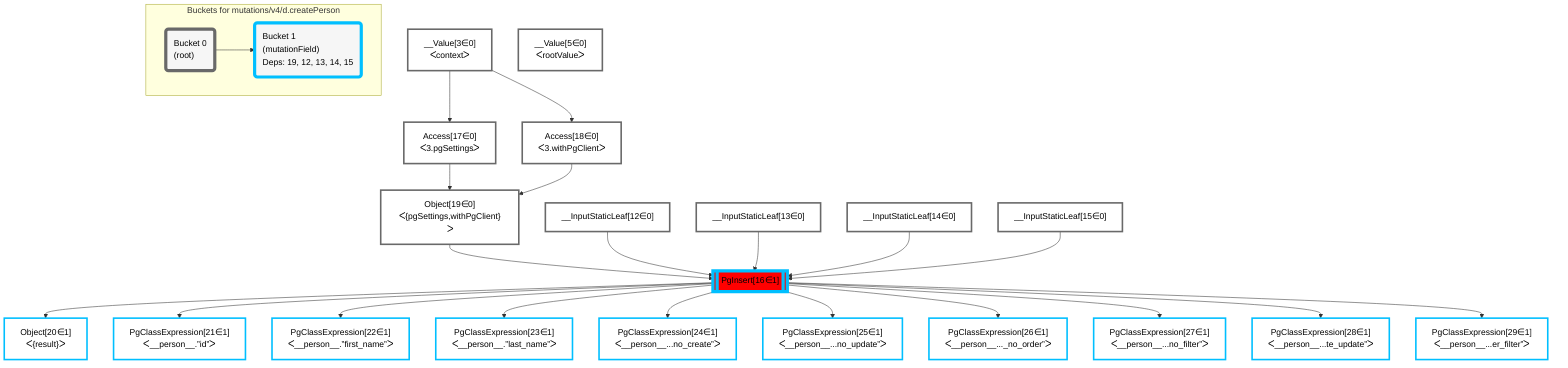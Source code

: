 graph TD
    classDef path fill:#eee,stroke:#000,color:#000
    classDef plan fill:#fff,stroke-width:3px,color:#000
    classDef itemplan fill:#fff,stroke-width:6px,color:#000
    classDef sideeffectplan fill:#f00,stroke-width:6px,color:#000
    classDef bucket fill:#f6f6f6,color:#000,stroke-width:6px,text-align:left


    %% define steps
    __Value3["__Value[3∈0]<br />ᐸcontextᐳ"]:::plan
    __Value5["__Value[5∈0]<br />ᐸrootValueᐳ"]:::plan
    __InputStaticLeaf12["__InputStaticLeaf[12∈0]"]:::plan
    __InputStaticLeaf13["__InputStaticLeaf[13∈0]"]:::plan
    __InputStaticLeaf14["__InputStaticLeaf[14∈0]"]:::plan
    __InputStaticLeaf15["__InputStaticLeaf[15∈0]"]:::plan
    Access17["Access[17∈0]<br />ᐸ3.pgSettingsᐳ"]:::plan
    Access18["Access[18∈0]<br />ᐸ3.withPgClientᐳ"]:::plan
    Object19["Object[19∈0]<br />ᐸ{pgSettings,withPgClient}ᐳ"]:::plan
    PgInsert16[["PgInsert[16∈1]"]]:::sideeffectplan
    Object20["Object[20∈1]<br />ᐸ{result}ᐳ"]:::plan
    PgClassExpression21["PgClassExpression[21∈1]<br />ᐸ__person__.”id”ᐳ"]:::plan
    PgClassExpression22["PgClassExpression[22∈1]<br />ᐸ__person__.”first_name”ᐳ"]:::plan
    PgClassExpression23["PgClassExpression[23∈1]<br />ᐸ__person__.”last_name”ᐳ"]:::plan
    PgClassExpression24["PgClassExpression[24∈1]<br />ᐸ__person__...no_create”ᐳ"]:::plan
    PgClassExpression25["PgClassExpression[25∈1]<br />ᐸ__person__...no_update”ᐳ"]:::plan
    PgClassExpression26["PgClassExpression[26∈1]<br />ᐸ__person__..._no_order”ᐳ"]:::plan
    PgClassExpression27["PgClassExpression[27∈1]<br />ᐸ__person__...no_filter”ᐳ"]:::plan
    PgClassExpression28["PgClassExpression[28∈1]<br />ᐸ__person__...te_update”ᐳ"]:::plan
    PgClassExpression29["PgClassExpression[29∈1]<br />ᐸ__person__...er_filter”ᐳ"]:::plan

    %% plan dependencies
    __Value3 --> Access17
    __Value3 --> Access18
    Access17 & Access18 --> Object19
    Object19 & __InputStaticLeaf12 & __InputStaticLeaf13 & __InputStaticLeaf14 & __InputStaticLeaf15 --> PgInsert16
    PgInsert16 --> Object20
    PgInsert16 --> PgClassExpression21
    PgInsert16 --> PgClassExpression22
    PgInsert16 --> PgClassExpression23
    PgInsert16 --> PgClassExpression24
    PgInsert16 --> PgClassExpression25
    PgInsert16 --> PgClassExpression26
    PgInsert16 --> PgClassExpression27
    PgInsert16 --> PgClassExpression28
    PgInsert16 --> PgClassExpression29

    %% plan-to-path relationships

    subgraph "Buckets for mutations/v4/d.createPerson"
    Bucket0("Bucket 0<br />(root)"):::bucket
    classDef bucket0 stroke:#696969
    class Bucket0,__Value3,__Value5,__InputStaticLeaf12,__InputStaticLeaf13,__InputStaticLeaf14,__InputStaticLeaf15,Access17,Access18,Object19 bucket0
    Bucket1("Bucket 1<br />(mutationField)<br />Deps: 19, 12, 13, 14, 15"):::bucket
    classDef bucket1 stroke:#00bfff
    class Bucket1,PgInsert16,Object20,PgClassExpression21,PgClassExpression22,PgClassExpression23,PgClassExpression24,PgClassExpression25,PgClassExpression26,PgClassExpression27,PgClassExpression28,PgClassExpression29 bucket1
    Bucket0 --> Bucket1
    end